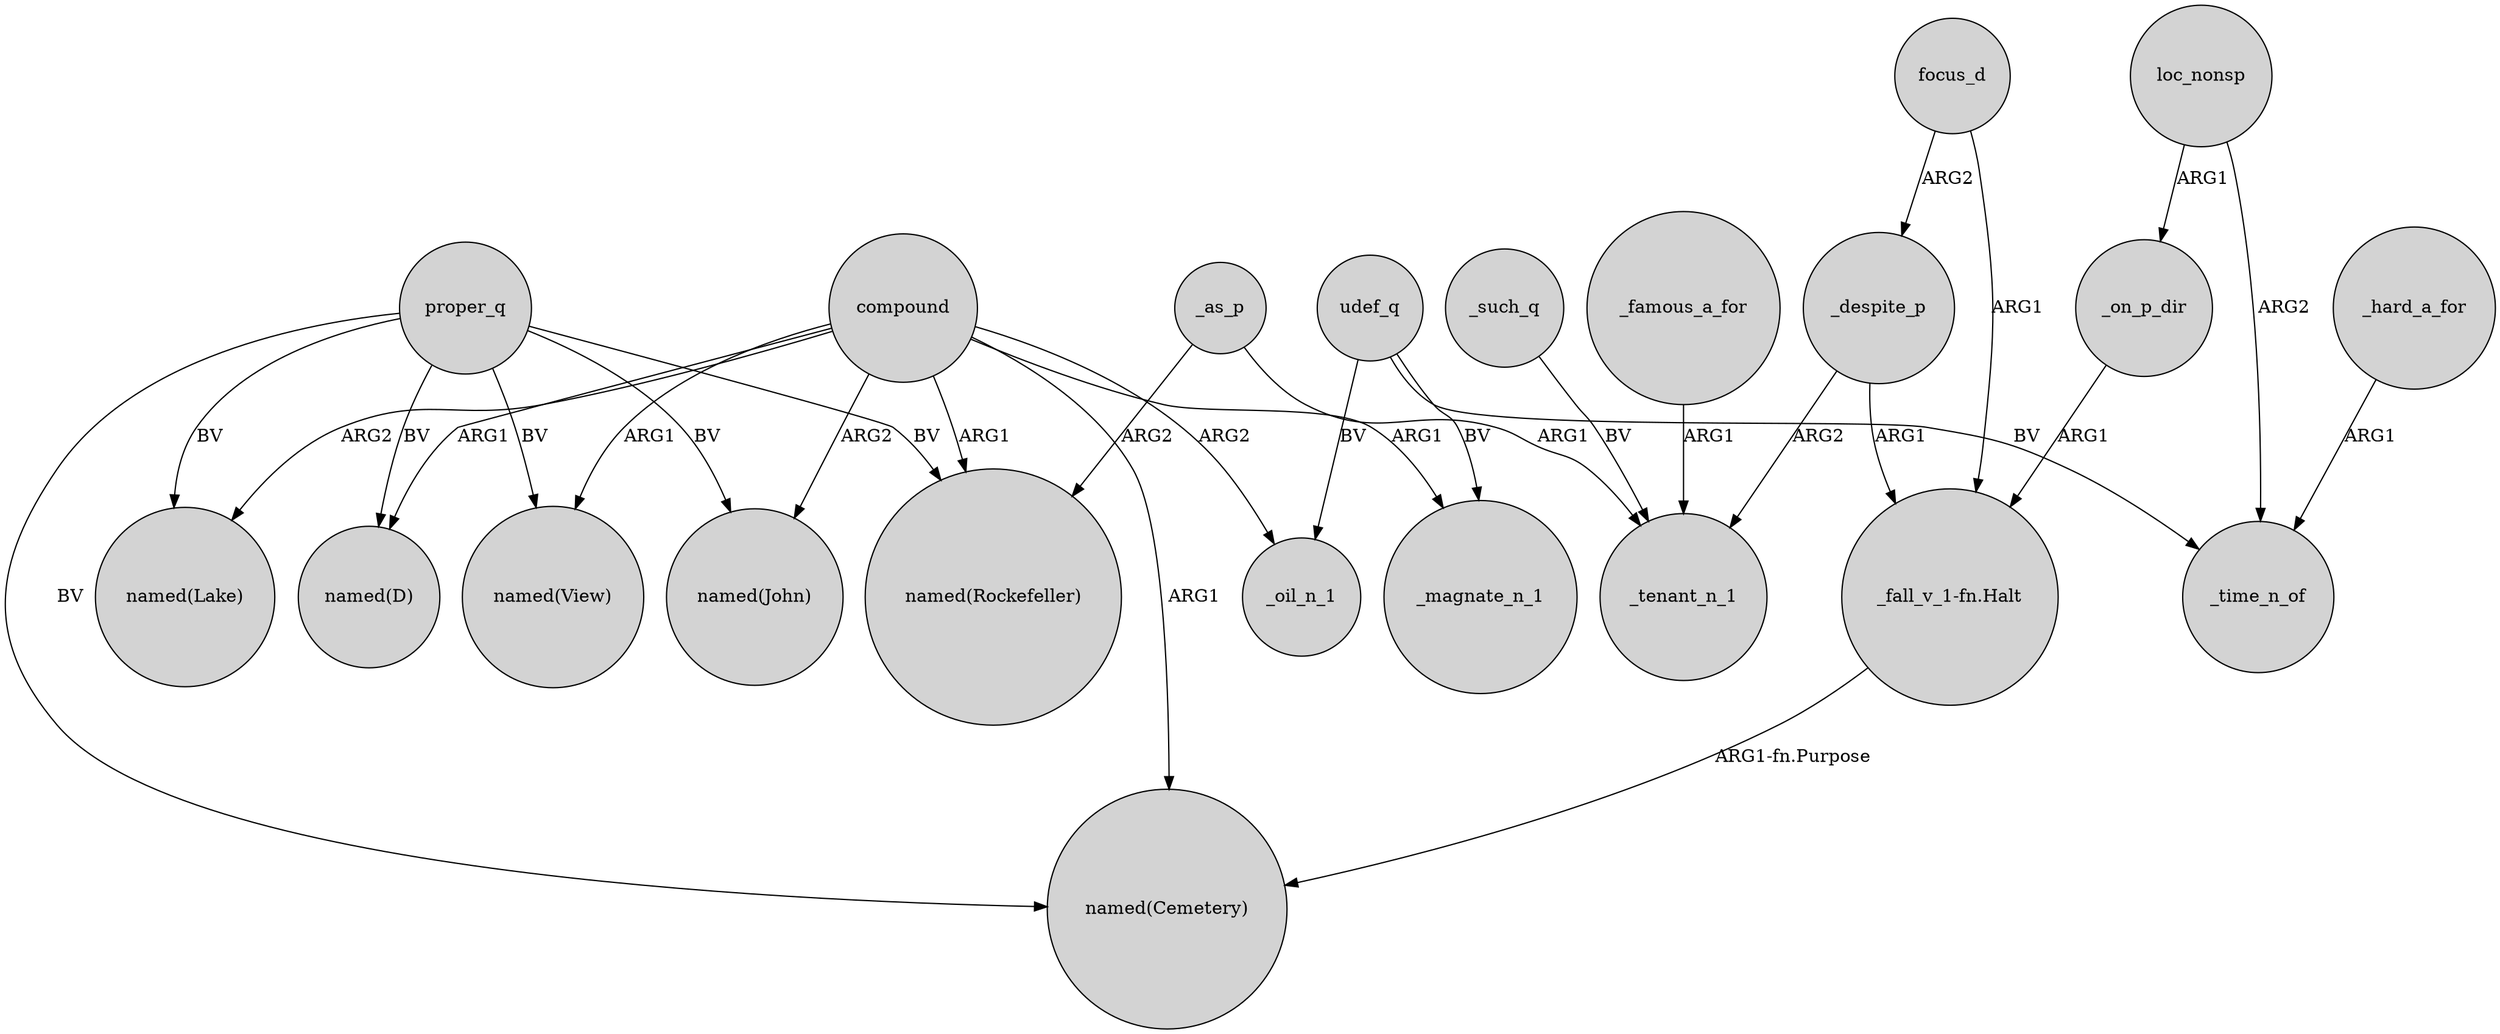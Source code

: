 digraph {
	node [shape=circle style=filled]
	udef_q -> _magnate_n_1 [label=BV]
	loc_nonsp -> _on_p_dir [label=ARG1]
	udef_q -> _time_n_of [label=BV]
	proper_q -> "named(Lake)" [label=BV]
	compound -> _magnate_n_1 [label=ARG1]
	udef_q -> _oil_n_1 [label=BV]
	compound -> "named(Lake)" [label=ARG2]
	focus_d -> "_fall_v_1-fn.Halt" [label=ARG1]
	compound -> "named(View)" [label=ARG1]
	_hard_a_for -> _time_n_of [label=ARG1]
	_despite_p -> _tenant_n_1 [label=ARG2]
	compound -> "named(D)" [label=ARG1]
	proper_q -> "named(View)" [label=BV]
	compound -> "named(Rockefeller)" [label=ARG1]
	focus_d -> _despite_p [label=ARG2]
	compound -> "named(John)" [label=ARG2]
	proper_q -> "named(D)" [label=BV]
	compound -> "named(Cemetery)" [label=ARG1]
	proper_q -> "named(Cemetery)" [label=BV]
	proper_q -> "named(Rockefeller)" [label=BV]
	_as_p -> "named(Rockefeller)" [label=ARG2]
	_such_q -> _tenant_n_1 [label=BV]
	compound -> _oil_n_1 [label=ARG2]
	_as_p -> _tenant_n_1 [label=ARG1]
	_on_p_dir -> "_fall_v_1-fn.Halt" [label=ARG1]
	"_fall_v_1-fn.Halt" -> "named(Cemetery)" [label="ARG1-fn.Purpose"]
	_despite_p -> "_fall_v_1-fn.Halt" [label=ARG1]
	loc_nonsp -> _time_n_of [label=ARG2]
	_famous_a_for -> _tenant_n_1 [label=ARG1]
	proper_q -> "named(John)" [label=BV]
}
